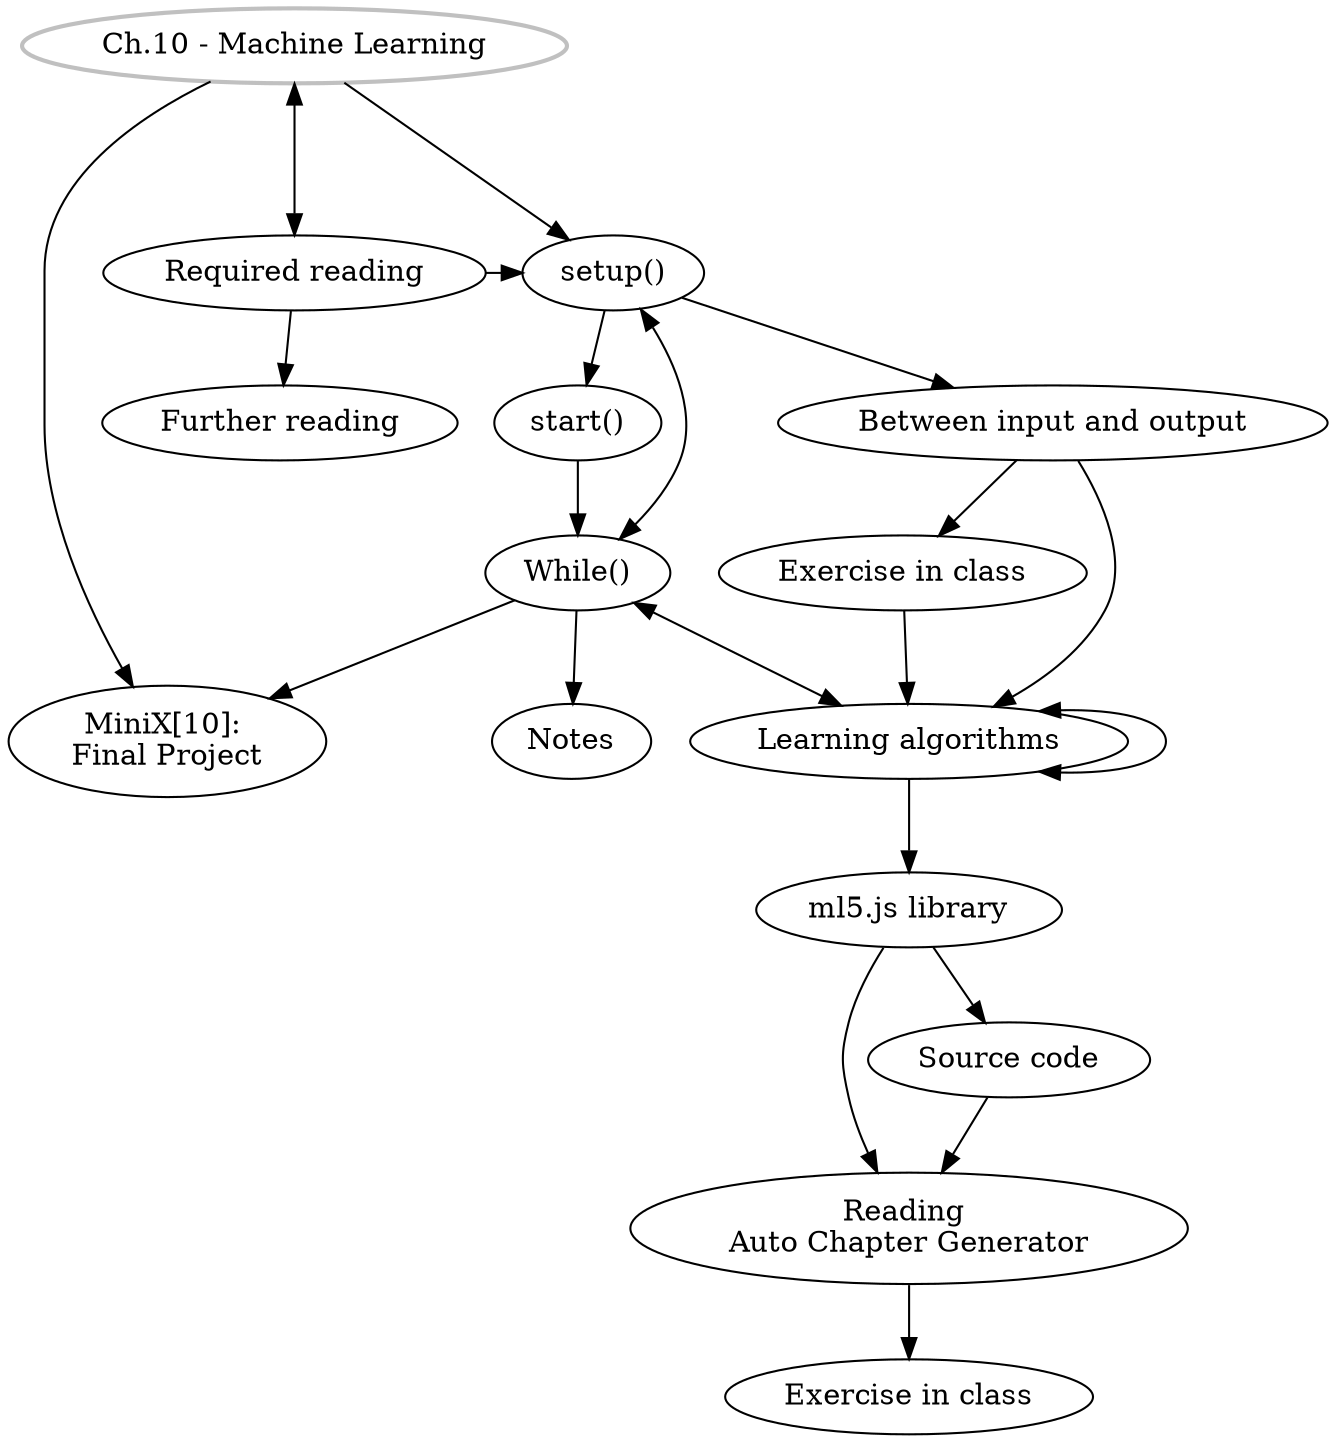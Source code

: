 digraph G {
//labels
GS [
label="Ch.10 - Machine Learning",
style=bold,
color=grey,
]

SU [label="setup()"]
ST [label="start()"]
IO [label="Between input and output"]
EiC [label="Exercise in class"]
LA [label="Learning algorithms"]
ml5 [label="ml5.js library"]
SC [label="Source code"]
RAG [label="Reading \nAuto Chapter Generator"]
EiC2 [label="Exercise in class"]
MW [label="While()"]
MX [label="MiniX[10]: \nFinal Project"]
RR [label="Required reading"]
FR [label="Further reading"]
Notes [label="Notes"]

//rank
{rank = same; SU, RR}
{rank=same;MX,LA}
//graph
GS -> SU -> ST
SU-> IO -> EiC;
RR-> GS[dir=both, minlen=2];
SU -> MW [dir=both];
RR -> SU;
EiC -> LA ;
LA -> LA[dir=both];
LA-> MW [dir=both];
IO -> LA -> ml5 -> SC;
SC -> RAG -> EiC2;
ST -> MW -> Notes;
GS, MW -> MX;
ml5 -> RAG;
RR -> FR;
}
